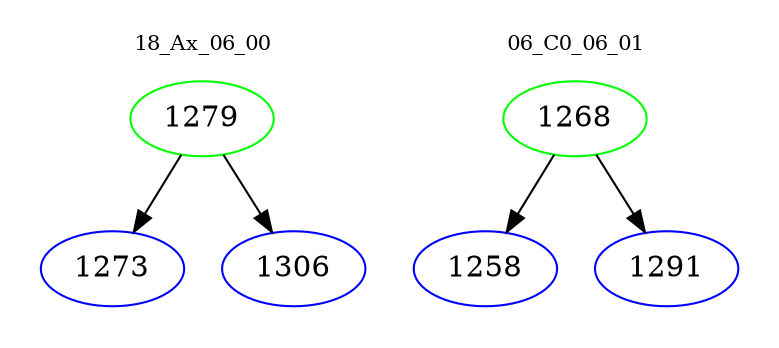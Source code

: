 digraph{
subgraph cluster_0 {
color = white
label = "18_Ax_06_00";
fontsize=10;
T0_1279 [label="1279", color="green"]
T0_1279 -> T0_1273 [color="black"]
T0_1273 [label="1273", color="blue"]
T0_1279 -> T0_1306 [color="black"]
T0_1306 [label="1306", color="blue"]
}
subgraph cluster_1 {
color = white
label = "06_C0_06_01";
fontsize=10;
T1_1268 [label="1268", color="green"]
T1_1268 -> T1_1258 [color="black"]
T1_1258 [label="1258", color="blue"]
T1_1268 -> T1_1291 [color="black"]
T1_1291 [label="1291", color="blue"]
}
}

